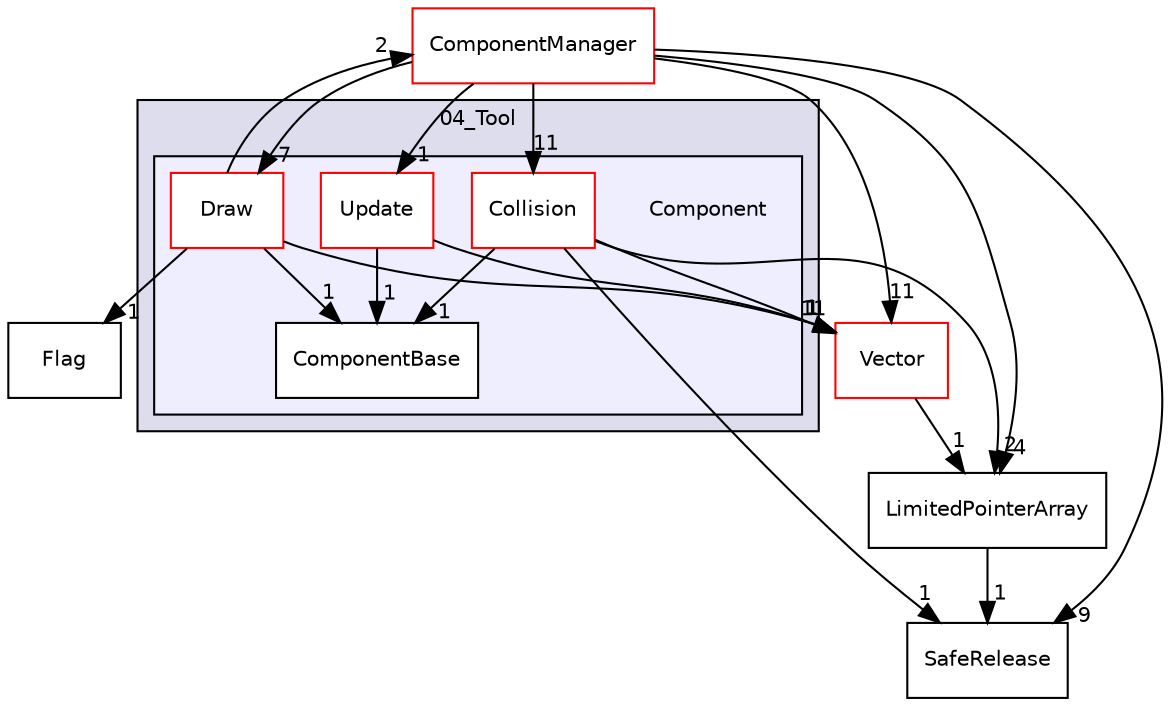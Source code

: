 digraph "C:/HAL/PG関係/03_作成プログラム/03_HAL授業/就職作品/Project/source/04_Tool/Component" {
  compound=true
  node [ fontsize="10", fontname="Helvetica"];
  edge [ labelfontsize="10", labelfontname="Helvetica"];
  subgraph clusterdir_48bb4aacea20c6a8378e1408d864b090 {
    graph [ bgcolor="#ddddee", pencolor="black", label="04_Tool" fontname="Helvetica", fontsize="10", URL="dir_48bb4aacea20c6a8378e1408d864b090.html"]
  subgraph clusterdir_9bdf09a476fe7fa6e3a0e14af6a4b1af {
    graph [ bgcolor="#eeeeff", pencolor="black", label="" URL="dir_9bdf09a476fe7fa6e3a0e14af6a4b1af.html"];
    dir_9bdf09a476fe7fa6e3a0e14af6a4b1af [shape=plaintext label="Component"];
    dir_d2cea885e8f8fd9a5297d67c4c3bc8cd [shape=box label="Collision" color="red" fillcolor="white" style="filled" URL="dir_d2cea885e8f8fd9a5297d67c4c3bc8cd.html"];
    dir_74f44734d6b73035591820aeec0e7f4c [shape=box label="ComponentBase" color="black" fillcolor="white" style="filled" URL="dir_74f44734d6b73035591820aeec0e7f4c.html"];
    dir_474907557b2c5b7667994f3dd3664596 [shape=box label="Draw" color="red" fillcolor="white" style="filled" URL="dir_474907557b2c5b7667994f3dd3664596.html"];
    dir_7cdf09aefd472c9458caa177607bf1fc [shape=box label="Update" color="red" fillcolor="white" style="filled" URL="dir_7cdf09aefd472c9458caa177607bf1fc.html"];
  }
  }
  dir_0bdd085e94670486122436b1728d6cb5 [shape=box label="SafeRelease" URL="dir_0bdd085e94670486122436b1728d6cb5.html"];
  dir_5bd2ec70fcc9e1658554bd6ee53be39a [shape=box label="LimitedPointerArray" URL="dir_5bd2ec70fcc9e1658554bd6ee53be39a.html"];
  dir_e069dfd34360cc5e45a6ca0659dad2b8 [shape=box label="Flag" URL="dir_e069dfd34360cc5e45a6ca0659dad2b8.html"];
  dir_976dc2bd85357175aa42d597a4624b41 [shape=box label="ComponentManager" fillcolor="white" style="filled" color="red" URL="dir_976dc2bd85357175aa42d597a4624b41.html"];
  dir_e5c1ae2f1092e95ef2033dbd3d9e326c [shape=box label="Vector" fillcolor="white" style="filled" color="red" URL="dir_e5c1ae2f1092e95ef2033dbd3d9e326c.html"];
  dir_5bd2ec70fcc9e1658554bd6ee53be39a->dir_0bdd085e94670486122436b1728d6cb5 [headlabel="1", labeldistance=1.5 headhref="dir_000136_000148.html"];
  dir_d2cea885e8f8fd9a5297d67c4c3bc8cd->dir_0bdd085e94670486122436b1728d6cb5 [headlabel="1", labeldistance=1.5 headhref="dir_000082_000148.html"];
  dir_d2cea885e8f8fd9a5297d67c4c3bc8cd->dir_5bd2ec70fcc9e1658554bd6ee53be39a [headlabel="2", labeldistance=1.5 headhref="dir_000082_000136.html"];
  dir_d2cea885e8f8fd9a5297d67c4c3bc8cd->dir_74f44734d6b73035591820aeec0e7f4c [headlabel="1", labeldistance=1.5 headhref="dir_000082_000096.html"];
  dir_d2cea885e8f8fd9a5297d67c4c3bc8cd->dir_e5c1ae2f1092e95ef2033dbd3d9e326c [headlabel="11", labeldistance=1.5 headhref="dir_000082_000149.html"];
  dir_474907557b2c5b7667994f3dd3664596->dir_e069dfd34360cc5e45a6ca0659dad2b8 [headlabel="1", labeldistance=1.5 headhref="dir_000097_000129.html"];
  dir_474907557b2c5b7667994f3dd3664596->dir_74f44734d6b73035591820aeec0e7f4c [headlabel="1", labeldistance=1.5 headhref="dir_000097_000096.html"];
  dir_474907557b2c5b7667994f3dd3664596->dir_976dc2bd85357175aa42d597a4624b41 [headlabel="2", labeldistance=1.5 headhref="dir_000097_000104.html"];
  dir_474907557b2c5b7667994f3dd3664596->dir_e5c1ae2f1092e95ef2033dbd3d9e326c [headlabel="1", labeldistance=1.5 headhref="dir_000097_000149.html"];
  dir_976dc2bd85357175aa42d597a4624b41->dir_0bdd085e94670486122436b1728d6cb5 [headlabel="9", labeldistance=1.5 headhref="dir_000104_000148.html"];
  dir_976dc2bd85357175aa42d597a4624b41->dir_5bd2ec70fcc9e1658554bd6ee53be39a [headlabel="4", labeldistance=1.5 headhref="dir_000104_000136.html"];
  dir_976dc2bd85357175aa42d597a4624b41->dir_d2cea885e8f8fd9a5297d67c4c3bc8cd [headlabel="11", labeldistance=1.5 headhref="dir_000104_000082.html"];
  dir_976dc2bd85357175aa42d597a4624b41->dir_474907557b2c5b7667994f3dd3664596 [headlabel="7", labeldistance=1.5 headhref="dir_000104_000097.html"];
  dir_976dc2bd85357175aa42d597a4624b41->dir_e5c1ae2f1092e95ef2033dbd3d9e326c [headlabel="11", labeldistance=1.5 headhref="dir_000104_000149.html"];
  dir_976dc2bd85357175aa42d597a4624b41->dir_7cdf09aefd472c9458caa177607bf1fc [headlabel="1", labeldistance=1.5 headhref="dir_000104_000101.html"];
  dir_e5c1ae2f1092e95ef2033dbd3d9e326c->dir_5bd2ec70fcc9e1658554bd6ee53be39a [headlabel="1", labeldistance=1.5 headhref="dir_000149_000136.html"];
  dir_7cdf09aefd472c9458caa177607bf1fc->dir_74f44734d6b73035591820aeec0e7f4c [headlabel="1", labeldistance=1.5 headhref="dir_000101_000096.html"];
  dir_7cdf09aefd472c9458caa177607bf1fc->dir_e5c1ae2f1092e95ef2033dbd3d9e326c [headlabel="1", labeldistance=1.5 headhref="dir_000101_000149.html"];
}
